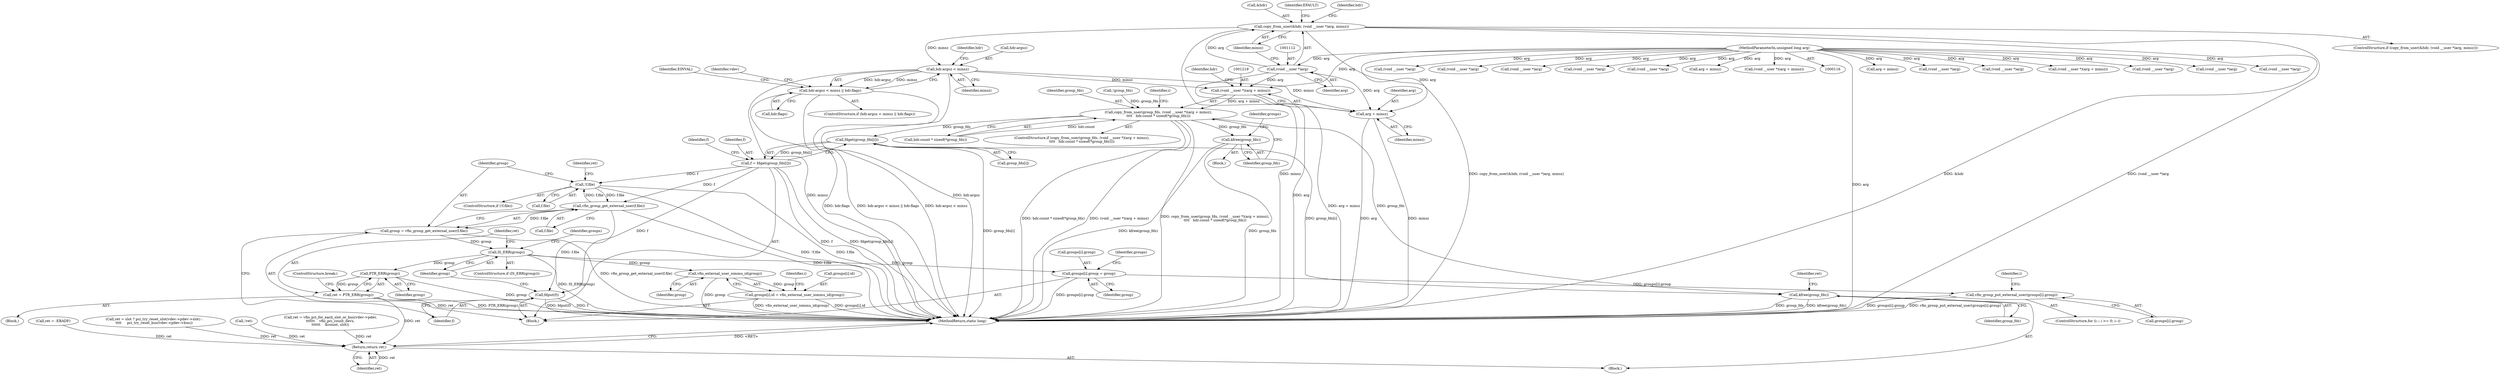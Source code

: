 digraph "0_linux_05692d7005a364add85c6e25a6c4447ce08f913a@API" {
"1001108" [label="(Call,copy_from_user(&hdr, (void __user *)arg, minsz))"];
"1001111" [label="(Call,(void __user *)arg)"];
"1000119" [label="(MethodParameterIn,unsigned long arg)"];
"1001120" [label="(Call,hdr.argsz < minsz)"];
"1001119" [label="(Call,hdr.argsz < minsz || hdr.flags)"];
"1001218" [label="(Call,(void __user *)(arg + minsz))"];
"1001216" [label="(Call,copy_from_user(group_fds, (void __user *)(arg + minsz),\n\t\t\t\t   hdr.count * sizeof(*group_fds)))"];
"1001231" [label="(Call,kfree(group_fds))"];
"1001254" [label="(Call,fdget(group_fds[i]))"];
"1001252" [label="(Call,f = fdget(group_fds[i]))"];
"1001259" [label="(Call,!f.file)"];
"1001271" [label="(Call,vfio_group_get_external_user(f.file))"];
"1001269" [label="(Call,group = vfio_group_get_external_user(f.file))"];
"1001278" [label="(Call,IS_ERR(group))"];
"1001283" [label="(Call,PTR_ERR(group))"];
"1001281" [label="(Call,ret = PTR_ERR(group))"];
"1001364" [label="(Return,return ret;)"];
"1001286" [label="(Call,groups[i].group = group)"];
"1001356" [label="(Call,vfio_group_put_external_user(groups[i].group))"];
"1001299" [label="(Call,vfio_external_user_iommu_id(group))"];
"1001293" [label="(Call,groups[i].id = vfio_external_user_iommu_id(group))"];
"1001275" [label="(Call,fdput(f))"];
"1001301" [label="(Call,kfree(group_fds))"];
"1001220" [label="(Call,arg + minsz)"];
"1001258" [label="(ControlStructure,if (!f.file))"];
"1001300" [label="(Identifier,group)"];
"1001130" [label="(Identifier,EINVAL)"];
"1001248" [label="(Identifier,i)"];
"1001225" [label="(Identifier,hdr)"];
"1001217" [label="(Identifier,group_fds)"];
"1001109" [label="(Call,&hdr)"];
"1001284" [label="(Identifier,group)"];
"1001286" [label="(Call,groups[i].group = group)"];
"1001364" [label="(Return,return ret;)"];
"1001118" [label="(ControlStructure,if (hdr.argsz < minsz || hdr.flags))"];
"1001355" [label="(Identifier,i)"];
"1001222" [label="(Identifier,minsz)"];
"1000823" [label="(Call,arg + minsz)"];
"1000212" [label="(Call,(void __user *)arg)"];
"1001271" [label="(Call,vfio_group_get_external_user(f.file))"];
"1001203" [label="(Call,!group_fds)"];
"1001265" [label="(Identifier,ret)"];
"1000714" [label="(Call,(void __user *)arg)"];
"1001264" [label="(Call,ret = -EBADF)"];
"1001113" [label="(Identifier,arg)"];
"1001220" [label="(Call,arg + minsz)"];
"1001279" [label="(Identifier,group)"];
"1001259" [label="(Call,!f.file)"];
"1001292" [label="(Identifier,group)"];
"1001281" [label="(Call,ret = PTR_ERR(group))"];
"1001253" [label="(Identifier,f)"];
"1001111" [label="(Call,(void __user *)arg)"];
"1001280" [label="(Block,)"];
"1001348" [label="(ControlStructure,for (i--; i >= 0; i--))"];
"1001331" [label="(Call,ret = slot ? pci_try_reset_slot(vdev->pdev->slot) :\n\t\t\t\t     pci_try_reset_bus(vdev->pdev->bus))"];
"1001221" [label="(Identifier,arg)"];
"1001223" [label="(Call,hdr.count * sizeof(*group_fds))"];
"1001260" [label="(Call,f.file)"];
"1001369" [label="(MethodReturn,static long)"];
"1001108" [label="(Call,copy_from_user(&hdr, (void __user *)arg, minsz))"];
"1001063" [label="(Call,(void __user *)(arg + minsz))"];
"1001275" [label="(Call,fdput(f))"];
"1001136" [label="(Identifier,vdev)"];
"1001304" [label="(Identifier,ret)"];
"1001283" [label="(Call,PTR_ERR(group))"];
"1001215" [label="(ControlStructure,if (copy_from_user(group_fds, (void __user *)(arg + minsz),\n\t\t\t\t   hdr.count * sizeof(*group_fds))))"];
"1001249" [label="(Block,)"];
"1001329" [label="(Call,!ret)"];
"1001254" [label="(Call,fdget(group_fds[i]))"];
"1001218" [label="(Call,(void __user *)(arg + minsz))"];
"1001269" [label="(Call,group = vfio_group_get_external_user(f.file))"];
"1001365" [label="(Identifier,ret)"];
"1001356" [label="(Call,vfio_group_put_external_user(groups[i].group))"];
"1001114" [label="(Identifier,minsz)"];
"1001282" [label="(Identifier,ret)"];
"1001357" [label="(Call,groups[i].group)"];
"1000557" [label="(Call,(void __user *)arg)"];
"1001120" [label="(Call,hdr.argsz < minsz)"];
"1001302" [label="(Identifier,group_fds)"];
"1001293" [label="(Call,groups[i].id = vfio_external_user_iommu_id(group))"];
"1001126" [label="(Identifier,hdr)"];
"1000911" [label="(Call,(void __user *)arg)"];
"1001117" [label="(Identifier,EFAULT)"];
"1001270" [label="(Identifier,group)"];
"1000686" [label="(Call,(void __user *)arg)"];
"1001255" [label="(Call,group_fds[i])"];
"1001119" [label="(Call,hdr.argsz < minsz || hdr.flags)"];
"1000136" [label="(Call,(void __user *)arg)"];
"1001230" [label="(Block,)"];
"1001216" [label="(Call,copy_from_user(group_fds, (void __user *)(arg + minsz),\n\t\t\t\t   hdr.count * sizeof(*group_fds)))"];
"1000119" [label="(MethodParameterIn,unsigned long arg)"];
"1001232" [label="(Identifier,group_fds)"];
"1001089" [label="(Block,)"];
"1001287" [label="(Call,groups[i].group)"];
"1001121" [label="(Call,hdr.argsz)"];
"1001252" [label="(Call,f = fdget(group_fds[i]))"];
"1001272" [label="(Call,f.file)"];
"1001234" [label="(Identifier,groups)"];
"1001124" [label="(Identifier,minsz)"];
"1001289" [label="(Identifier,groups)"];
"1001125" [label="(Call,hdr.flags)"];
"1001153" [label="(Call,ret = vfio_pci_for_each_slot_or_bus(vdev->pdev,\n\t\t\t\t\t\t    vfio_pci_count_devs,\n\t\t\t\t\t\t    &count, slot))"];
"1001276" [label="(Identifier,f)"];
"1000183" [label="(Call,(void __user *)arg)"];
"1000589" [label="(Call,(void __user *)arg)"];
"1001285" [label="(ControlStructure,break;)"];
"1001107" [label="(ControlStructure,if (copy_from_user(&hdr, (void __user *)arg, minsz)))"];
"1001047" [label="(Call,(void __user *)arg)"];
"1001294" [label="(Call,groups[i].id)"];
"1000609" [label="(Call,(void __user *)arg)"];
"1001240" [label="(Identifier,i)"];
"1001301" [label="(Call,kfree(group_fds))"];
"1001122" [label="(Identifier,hdr)"];
"1001277" [label="(ControlStructure,if (IS_ERR(group)))"];
"1001299" [label="(Call,vfio_external_user_iommu_id(group))"];
"1001065" [label="(Call,arg + minsz)"];
"1001231" [label="(Call,kfree(group_fds))"];
"1001261" [label="(Identifier,f)"];
"1001278" [label="(Call,IS_ERR(group))"];
"1000821" [label="(Call,(void __user *)(arg + minsz))"];
"1001296" [label="(Identifier,groups)"];
"1001108" -> "1001107"  [label="AST: "];
"1001108" -> "1001114"  [label="CFG: "];
"1001109" -> "1001108"  [label="AST: "];
"1001111" -> "1001108"  [label="AST: "];
"1001114" -> "1001108"  [label="AST: "];
"1001117" -> "1001108"  [label="CFG: "];
"1001122" -> "1001108"  [label="CFG: "];
"1001108" -> "1001369"  [label="DDG: minsz"];
"1001108" -> "1001369"  [label="DDG: copy_from_user(&hdr, (void __user *)arg, minsz)"];
"1001108" -> "1001369"  [label="DDG: &hdr"];
"1001108" -> "1001369"  [label="DDG: (void __user *)arg"];
"1001111" -> "1001108"  [label="DDG: arg"];
"1001108" -> "1001120"  [label="DDG: minsz"];
"1001111" -> "1001113"  [label="CFG: "];
"1001112" -> "1001111"  [label="AST: "];
"1001113" -> "1001111"  [label="AST: "];
"1001114" -> "1001111"  [label="CFG: "];
"1001111" -> "1001369"  [label="DDG: arg"];
"1000119" -> "1001111"  [label="DDG: arg"];
"1001111" -> "1001218"  [label="DDG: arg"];
"1001111" -> "1001220"  [label="DDG: arg"];
"1000119" -> "1000116"  [label="AST: "];
"1000119" -> "1001369"  [label="DDG: arg"];
"1000119" -> "1000136"  [label="DDG: arg"];
"1000119" -> "1000183"  [label="DDG: arg"];
"1000119" -> "1000212"  [label="DDG: arg"];
"1000119" -> "1000557"  [label="DDG: arg"];
"1000119" -> "1000589"  [label="DDG: arg"];
"1000119" -> "1000609"  [label="DDG: arg"];
"1000119" -> "1000686"  [label="DDG: arg"];
"1000119" -> "1000714"  [label="DDG: arg"];
"1000119" -> "1000821"  [label="DDG: arg"];
"1000119" -> "1000823"  [label="DDG: arg"];
"1000119" -> "1000911"  [label="DDG: arg"];
"1000119" -> "1001047"  [label="DDG: arg"];
"1000119" -> "1001063"  [label="DDG: arg"];
"1000119" -> "1001065"  [label="DDG: arg"];
"1000119" -> "1001218"  [label="DDG: arg"];
"1000119" -> "1001220"  [label="DDG: arg"];
"1001120" -> "1001119"  [label="AST: "];
"1001120" -> "1001124"  [label="CFG: "];
"1001121" -> "1001120"  [label="AST: "];
"1001124" -> "1001120"  [label="AST: "];
"1001126" -> "1001120"  [label="CFG: "];
"1001119" -> "1001120"  [label="CFG: "];
"1001120" -> "1001369"  [label="DDG: hdr.argsz"];
"1001120" -> "1001369"  [label="DDG: minsz"];
"1001120" -> "1001119"  [label="DDG: hdr.argsz"];
"1001120" -> "1001119"  [label="DDG: minsz"];
"1001120" -> "1001218"  [label="DDG: minsz"];
"1001120" -> "1001220"  [label="DDG: minsz"];
"1001119" -> "1001118"  [label="AST: "];
"1001119" -> "1001125"  [label="CFG: "];
"1001125" -> "1001119"  [label="AST: "];
"1001130" -> "1001119"  [label="CFG: "];
"1001136" -> "1001119"  [label="CFG: "];
"1001119" -> "1001369"  [label="DDG: hdr.argsz < minsz || hdr.flags"];
"1001119" -> "1001369"  [label="DDG: hdr.argsz < minsz"];
"1001119" -> "1001369"  [label="DDG: hdr.flags"];
"1001218" -> "1001216"  [label="AST: "];
"1001218" -> "1001220"  [label="CFG: "];
"1001219" -> "1001218"  [label="AST: "];
"1001220" -> "1001218"  [label="AST: "];
"1001225" -> "1001218"  [label="CFG: "];
"1001218" -> "1001369"  [label="DDG: arg + minsz"];
"1001218" -> "1001216"  [label="DDG: arg + minsz"];
"1001216" -> "1001215"  [label="AST: "];
"1001216" -> "1001223"  [label="CFG: "];
"1001217" -> "1001216"  [label="AST: "];
"1001223" -> "1001216"  [label="AST: "];
"1001232" -> "1001216"  [label="CFG: "];
"1001240" -> "1001216"  [label="CFG: "];
"1001216" -> "1001369"  [label="DDG: hdr.count * sizeof(*group_fds)"];
"1001216" -> "1001369"  [label="DDG: (void __user *)(arg + minsz)"];
"1001216" -> "1001369"  [label="DDG: copy_from_user(group_fds, (void __user *)(arg + minsz),\n\t\t\t\t   hdr.count * sizeof(*group_fds))"];
"1001203" -> "1001216"  [label="DDG: group_fds"];
"1001223" -> "1001216"  [label="DDG: hdr.count"];
"1001216" -> "1001231"  [label="DDG: group_fds"];
"1001216" -> "1001254"  [label="DDG: group_fds"];
"1001216" -> "1001301"  [label="DDG: group_fds"];
"1001231" -> "1001230"  [label="AST: "];
"1001231" -> "1001232"  [label="CFG: "];
"1001232" -> "1001231"  [label="AST: "];
"1001234" -> "1001231"  [label="CFG: "];
"1001231" -> "1001369"  [label="DDG: group_fds"];
"1001231" -> "1001369"  [label="DDG: kfree(group_fds)"];
"1001254" -> "1001252"  [label="AST: "];
"1001254" -> "1001255"  [label="CFG: "];
"1001255" -> "1001254"  [label="AST: "];
"1001252" -> "1001254"  [label="CFG: "];
"1001254" -> "1001369"  [label="DDG: group_fds[i]"];
"1001254" -> "1001252"  [label="DDG: group_fds[i]"];
"1001254" -> "1001301"  [label="DDG: group_fds[i]"];
"1001252" -> "1001249"  [label="AST: "];
"1001253" -> "1001252"  [label="AST: "];
"1001261" -> "1001252"  [label="CFG: "];
"1001252" -> "1001369"  [label="DDG: f"];
"1001252" -> "1001369"  [label="DDG: fdget(group_fds[i])"];
"1001252" -> "1001259"  [label="DDG: f"];
"1001252" -> "1001271"  [label="DDG: f"];
"1001252" -> "1001275"  [label="DDG: f"];
"1001259" -> "1001258"  [label="AST: "];
"1001259" -> "1001260"  [label="CFG: "];
"1001260" -> "1001259"  [label="AST: "];
"1001265" -> "1001259"  [label="CFG: "];
"1001270" -> "1001259"  [label="CFG: "];
"1001259" -> "1001369"  [label="DDG: f.file"];
"1001259" -> "1001369"  [label="DDG: !f.file"];
"1001271" -> "1001259"  [label="DDG: f.file"];
"1001259" -> "1001271"  [label="DDG: f.file"];
"1001271" -> "1001269"  [label="AST: "];
"1001271" -> "1001272"  [label="CFG: "];
"1001272" -> "1001271"  [label="AST: "];
"1001269" -> "1001271"  [label="CFG: "];
"1001271" -> "1001369"  [label="DDG: f.file"];
"1001271" -> "1001269"  [label="DDG: f.file"];
"1001271" -> "1001275"  [label="DDG: f.file"];
"1001269" -> "1001249"  [label="AST: "];
"1001270" -> "1001269"  [label="AST: "];
"1001276" -> "1001269"  [label="CFG: "];
"1001269" -> "1001369"  [label="DDG: vfio_group_get_external_user(f.file)"];
"1001269" -> "1001278"  [label="DDG: group"];
"1001278" -> "1001277"  [label="AST: "];
"1001278" -> "1001279"  [label="CFG: "];
"1001279" -> "1001278"  [label="AST: "];
"1001282" -> "1001278"  [label="CFG: "];
"1001289" -> "1001278"  [label="CFG: "];
"1001278" -> "1001369"  [label="DDG: IS_ERR(group)"];
"1001278" -> "1001283"  [label="DDG: group"];
"1001278" -> "1001286"  [label="DDG: group"];
"1001278" -> "1001299"  [label="DDG: group"];
"1001283" -> "1001281"  [label="AST: "];
"1001283" -> "1001284"  [label="CFG: "];
"1001284" -> "1001283"  [label="AST: "];
"1001281" -> "1001283"  [label="CFG: "];
"1001283" -> "1001369"  [label="DDG: group"];
"1001283" -> "1001281"  [label="DDG: group"];
"1001281" -> "1001280"  [label="AST: "];
"1001282" -> "1001281"  [label="AST: "];
"1001285" -> "1001281"  [label="CFG: "];
"1001281" -> "1001369"  [label="DDG: PTR_ERR(group)"];
"1001281" -> "1001369"  [label="DDG: ret"];
"1001281" -> "1001364"  [label="DDG: ret"];
"1001364" -> "1001089"  [label="AST: "];
"1001364" -> "1001365"  [label="CFG: "];
"1001365" -> "1001364"  [label="AST: "];
"1001369" -> "1001364"  [label="CFG: "];
"1001364" -> "1001369"  [label="DDG: <RET>"];
"1001365" -> "1001364"  [label="DDG: ret"];
"1001264" -> "1001364"  [label="DDG: ret"];
"1001329" -> "1001364"  [label="DDG: ret"];
"1001153" -> "1001364"  [label="DDG: ret"];
"1001331" -> "1001364"  [label="DDG: ret"];
"1001286" -> "1001249"  [label="AST: "];
"1001286" -> "1001292"  [label="CFG: "];
"1001287" -> "1001286"  [label="AST: "];
"1001292" -> "1001286"  [label="AST: "];
"1001296" -> "1001286"  [label="CFG: "];
"1001286" -> "1001369"  [label="DDG: groups[i].group"];
"1001286" -> "1001356"  [label="DDG: groups[i].group"];
"1001356" -> "1001348"  [label="AST: "];
"1001356" -> "1001357"  [label="CFG: "];
"1001357" -> "1001356"  [label="AST: "];
"1001355" -> "1001356"  [label="CFG: "];
"1001356" -> "1001369"  [label="DDG: groups[i].group"];
"1001356" -> "1001369"  [label="DDG: vfio_group_put_external_user(groups[i].group)"];
"1001299" -> "1001293"  [label="AST: "];
"1001299" -> "1001300"  [label="CFG: "];
"1001300" -> "1001299"  [label="AST: "];
"1001293" -> "1001299"  [label="CFG: "];
"1001299" -> "1001369"  [label="DDG: group"];
"1001299" -> "1001293"  [label="DDG: group"];
"1001293" -> "1001249"  [label="AST: "];
"1001294" -> "1001293"  [label="AST: "];
"1001248" -> "1001293"  [label="CFG: "];
"1001293" -> "1001369"  [label="DDG: vfio_external_user_iommu_id(group)"];
"1001293" -> "1001369"  [label="DDG: groups[i].id"];
"1001275" -> "1001249"  [label="AST: "];
"1001275" -> "1001276"  [label="CFG: "];
"1001276" -> "1001275"  [label="AST: "];
"1001279" -> "1001275"  [label="CFG: "];
"1001275" -> "1001369"  [label="DDG: fdput(f)"];
"1001275" -> "1001369"  [label="DDG: f"];
"1001301" -> "1001089"  [label="AST: "];
"1001301" -> "1001302"  [label="CFG: "];
"1001302" -> "1001301"  [label="AST: "];
"1001304" -> "1001301"  [label="CFG: "];
"1001301" -> "1001369"  [label="DDG: group_fds"];
"1001301" -> "1001369"  [label="DDG: kfree(group_fds)"];
"1001220" -> "1001222"  [label="CFG: "];
"1001221" -> "1001220"  [label="AST: "];
"1001222" -> "1001220"  [label="AST: "];
"1001220" -> "1001369"  [label="DDG: arg"];
"1001220" -> "1001369"  [label="DDG: minsz"];
}
